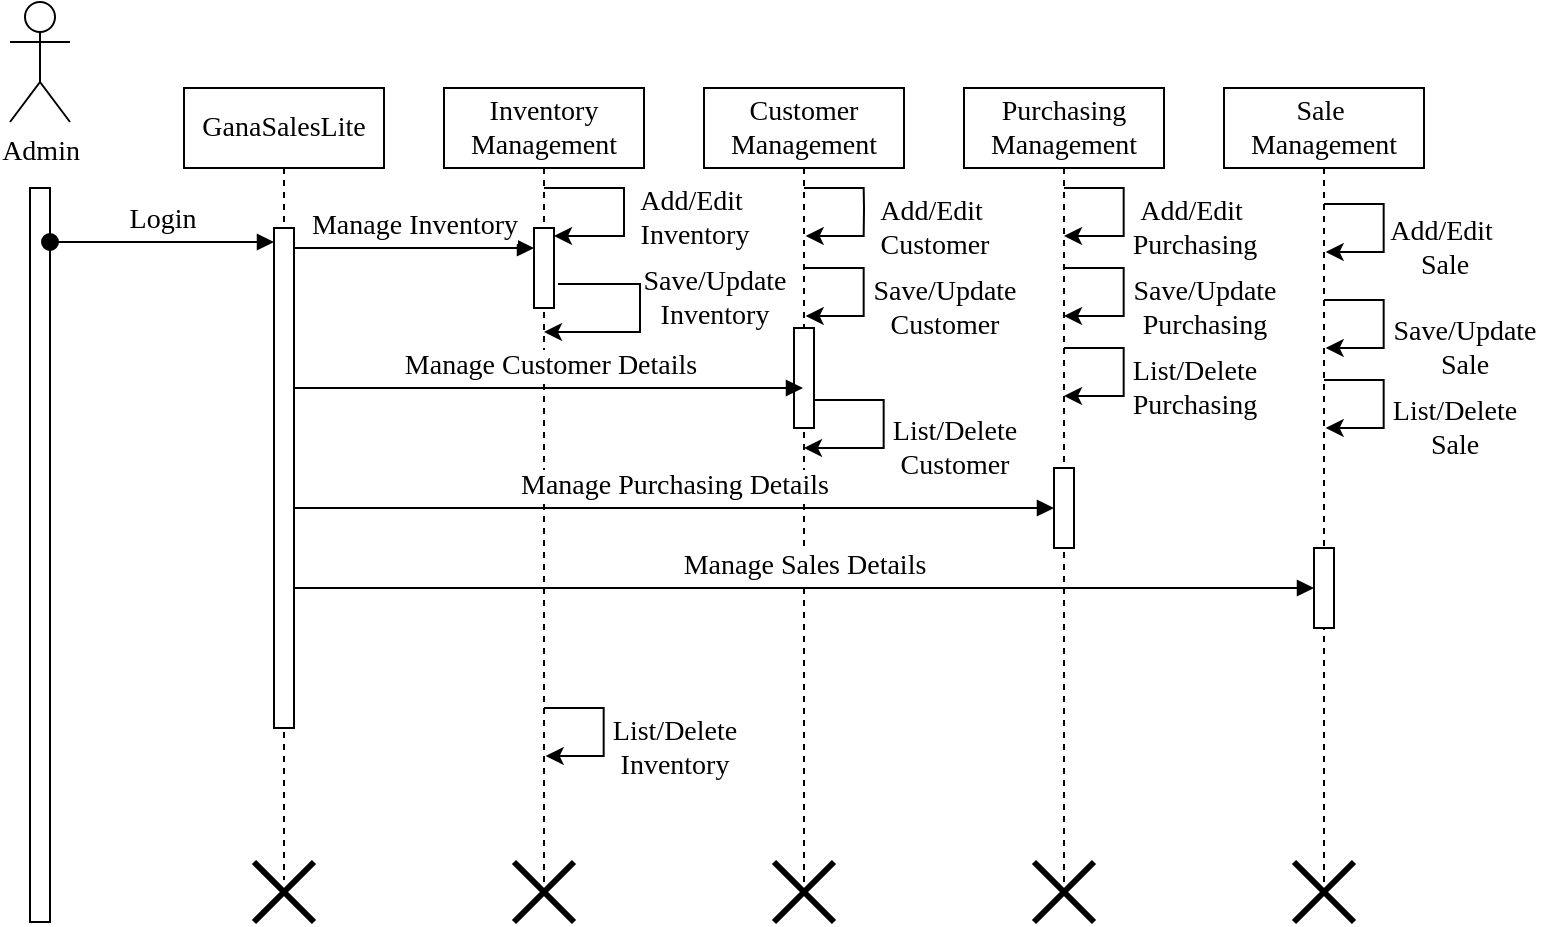 <mxfile version="27.1.4">
  <diagram name="Page-1" id="kN0vJSzP7hla3xJ3QHGN">
    <mxGraphModel dx="1048" dy="620" grid="1" gridSize="10" guides="1" tooltips="1" connect="1" arrows="1" fold="1" page="1" pageScale="1" pageWidth="850" pageHeight="1100" math="0" shadow="0">
      <root>
        <mxCell id="0" />
        <mxCell id="1" parent="0" />
        <mxCell id="uZxjk2ptFaiyLhCvUpz8-1" value="GanaSalesLite" style="shape=umlLifeline;perimeter=lifelinePerimeter;whiteSpace=wrap;html=1;container=0;dropTarget=0;collapsible=0;recursiveResize=0;outlineConnect=0;portConstraint=eastwest;newEdgeStyle={&quot;edgeStyle&quot;:&quot;elbowEdgeStyle&quot;,&quot;elbow&quot;:&quot;vertical&quot;,&quot;curved&quot;:0,&quot;rounded&quot;:0};fontFamily=Times New Roman;fontSize=14;" vertex="1" parent="1">
          <mxGeometry x="197" y="93" width="100" height="396" as="geometry" />
        </mxCell>
        <mxCell id="uZxjk2ptFaiyLhCvUpz8-2" value="" style="html=1;points=[];perimeter=orthogonalPerimeter;outlineConnect=0;targetShapes=umlLifeline;portConstraint=eastwest;newEdgeStyle={&quot;edgeStyle&quot;:&quot;elbowEdgeStyle&quot;,&quot;elbow&quot;:&quot;vertical&quot;,&quot;curved&quot;:0,&quot;rounded&quot;:0};fontFamily=Times New Roman;fontSize=14;" vertex="1" parent="uZxjk2ptFaiyLhCvUpz8-1">
          <mxGeometry x="45" y="70" width="10" height="250" as="geometry" />
        </mxCell>
        <mxCell id="uZxjk2ptFaiyLhCvUpz8-4" value="Inventory Management" style="shape=umlLifeline;perimeter=lifelinePerimeter;whiteSpace=wrap;html=1;container=0;dropTarget=0;collapsible=0;recursiveResize=0;outlineConnect=0;portConstraint=eastwest;newEdgeStyle={&quot;edgeStyle&quot;:&quot;elbowEdgeStyle&quot;,&quot;elbow&quot;:&quot;vertical&quot;,&quot;curved&quot;:0,&quot;rounded&quot;:0};fontFamily=Times New Roman;fontSize=14;" vertex="1" parent="1">
          <mxGeometry x="327" y="93" width="100" height="400" as="geometry" />
        </mxCell>
        <mxCell id="uZxjk2ptFaiyLhCvUpz8-5" value="" style="html=1;points=[];perimeter=orthogonalPerimeter;outlineConnect=0;targetShapes=umlLifeline;portConstraint=eastwest;newEdgeStyle={&quot;edgeStyle&quot;:&quot;elbowEdgeStyle&quot;,&quot;elbow&quot;:&quot;vertical&quot;,&quot;curved&quot;:0,&quot;rounded&quot;:0};fontFamily=Times New Roman;fontSize=14;" vertex="1" parent="uZxjk2ptFaiyLhCvUpz8-4">
          <mxGeometry x="45" y="70" width="10" height="40" as="geometry" />
        </mxCell>
        <mxCell id="uZxjk2ptFaiyLhCvUpz8-16" value="" style="endArrow=classic;html=1;rounded=0;fontFamily=Times New Roman;fontSize=14;" edge="1" parent="uZxjk2ptFaiyLhCvUpz8-4" source="uZxjk2ptFaiyLhCvUpz8-4" target="uZxjk2ptFaiyLhCvUpz8-5">
          <mxGeometry width="50" height="50" relative="1" as="geometry">
            <mxPoint x="60.167" y="50" as="sourcePoint" />
            <mxPoint x="120" y="80" as="targetPoint" />
            <Array as="points">
              <mxPoint x="90" y="50" />
              <mxPoint x="90" y="74" />
            </Array>
          </mxGeometry>
        </mxCell>
        <mxCell id="uZxjk2ptFaiyLhCvUpz8-6" value="Manage Inventory" style="html=1;verticalAlign=bottom;endArrow=block;edgeStyle=elbowEdgeStyle;elbow=vertical;curved=0;rounded=0;fontFamily=Times New Roman;fontSize=14;" edge="1" parent="1" source="uZxjk2ptFaiyLhCvUpz8-2" target="uZxjk2ptFaiyLhCvUpz8-5">
          <mxGeometry relative="1" as="geometry">
            <mxPoint x="332" y="183" as="sourcePoint" />
            <Array as="points">
              <mxPoint x="317" y="173" />
            </Array>
          </mxGeometry>
        </mxCell>
        <mxCell id="uZxjk2ptFaiyLhCvUpz8-7" value="Customer Management" style="shape=umlLifeline;perimeter=lifelinePerimeter;whiteSpace=wrap;html=1;container=0;dropTarget=0;collapsible=0;recursiveResize=0;outlineConnect=0;portConstraint=eastwest;newEdgeStyle={&quot;edgeStyle&quot;:&quot;elbowEdgeStyle&quot;,&quot;elbow&quot;:&quot;vertical&quot;,&quot;curved&quot;:0,&quot;rounded&quot;:0};fontFamily=Times New Roman;fontSize=14;" vertex="1" parent="1">
          <mxGeometry x="457" y="93" width="100" height="400" as="geometry" />
        </mxCell>
        <mxCell id="uZxjk2ptFaiyLhCvUpz8-8" value="" style="html=1;points=[];perimeter=orthogonalPerimeter;outlineConnect=0;targetShapes=umlLifeline;portConstraint=eastwest;newEdgeStyle={&quot;edgeStyle&quot;:&quot;elbowEdgeStyle&quot;,&quot;elbow&quot;:&quot;vertical&quot;,&quot;curved&quot;:0,&quot;rounded&quot;:0};fontFamily=Times New Roman;fontSize=14;" vertex="1" parent="uZxjk2ptFaiyLhCvUpz8-7">
          <mxGeometry x="45" y="120" width="10" height="50" as="geometry" />
        </mxCell>
        <mxCell id="uZxjk2ptFaiyLhCvUpz8-9" value="" style="endArrow=classic;html=1;rounded=0;fontFamily=Times New Roman;fontSize=14;" edge="1" parent="uZxjk2ptFaiyLhCvUpz8-7" source="uZxjk2ptFaiyLhCvUpz8-8" target="uZxjk2ptFaiyLhCvUpz8-7">
          <mxGeometry width="50" height="50" relative="1" as="geometry">
            <mxPoint x="60" y="156" as="sourcePoint" />
            <mxPoint x="60" y="180" as="targetPoint" />
            <Array as="points">
              <mxPoint x="89.833" y="156" />
              <mxPoint x="89.833" y="180" />
            </Array>
          </mxGeometry>
        </mxCell>
        <mxCell id="uZxjk2ptFaiyLhCvUpz8-10" value="Purchasing Management" style="shape=umlLifeline;perimeter=lifelinePerimeter;whiteSpace=wrap;html=1;container=0;dropTarget=0;collapsible=0;recursiveResize=0;outlineConnect=0;portConstraint=eastwest;newEdgeStyle={&quot;edgeStyle&quot;:&quot;elbowEdgeStyle&quot;,&quot;elbow&quot;:&quot;vertical&quot;,&quot;curved&quot;:0,&quot;rounded&quot;:0};fontFamily=Times New Roman;fontSize=14;" vertex="1" parent="1">
          <mxGeometry x="587" y="93" width="100" height="400" as="geometry" />
        </mxCell>
        <mxCell id="uZxjk2ptFaiyLhCvUpz8-11" value="" style="html=1;points=[];perimeter=orthogonalPerimeter;outlineConnect=0;targetShapes=umlLifeline;portConstraint=eastwest;newEdgeStyle={&quot;edgeStyle&quot;:&quot;elbowEdgeStyle&quot;,&quot;elbow&quot;:&quot;vertical&quot;,&quot;curved&quot;:0,&quot;rounded&quot;:0};fontFamily=Times New Roman;fontSize=14;" vertex="1" parent="uZxjk2ptFaiyLhCvUpz8-10">
          <mxGeometry x="45" y="190" width="10" height="40" as="geometry" />
        </mxCell>
        <mxCell id="uZxjk2ptFaiyLhCvUpz8-12" value="Sale&amp;nbsp;&lt;div&gt;Management&lt;/div&gt;" style="shape=umlLifeline;perimeter=lifelinePerimeter;whiteSpace=wrap;html=1;container=0;dropTarget=0;collapsible=0;recursiveResize=0;outlineConnect=0;portConstraint=eastwest;newEdgeStyle={&quot;edgeStyle&quot;:&quot;elbowEdgeStyle&quot;,&quot;elbow&quot;:&quot;vertical&quot;,&quot;curved&quot;:0,&quot;rounded&quot;:0};fontFamily=Times New Roman;fontSize=14;" vertex="1" parent="1">
          <mxGeometry x="717" y="93" width="100" height="400" as="geometry" />
        </mxCell>
        <mxCell id="uZxjk2ptFaiyLhCvUpz8-13" value="" style="html=1;points=[];perimeter=orthogonalPerimeter;outlineConnect=0;targetShapes=umlLifeline;portConstraint=eastwest;newEdgeStyle={&quot;edgeStyle&quot;:&quot;elbowEdgeStyle&quot;,&quot;elbow&quot;:&quot;vertical&quot;,&quot;curved&quot;:0,&quot;rounded&quot;:0};fontFamily=Times New Roman;fontSize=14;" vertex="1" parent="uZxjk2ptFaiyLhCvUpz8-12">
          <mxGeometry x="45" y="230" width="10" height="40" as="geometry" />
        </mxCell>
        <mxCell id="uZxjk2ptFaiyLhCvUpz8-17" value="" style="endArrow=classic;html=1;rounded=0;entryX=0.507;entryY=0.184;entryDx=0;entryDy=0;entryPerimeter=0;fontFamily=Times New Roman;fontSize=14;" edge="1" parent="1">
          <mxGeometry width="50" height="50" relative="1" as="geometry">
            <mxPoint x="507" y="183" as="sourcePoint" />
            <mxPoint x="507.833" y="207" as="targetPoint" />
            <Array as="points">
              <mxPoint x="536.833" y="183" />
              <mxPoint x="536.833" y="207" />
            </Array>
          </mxGeometry>
        </mxCell>
        <mxCell id="uZxjk2ptFaiyLhCvUpz8-18" value="" style="endArrow=classic;html=1;rounded=0;entryX=0.507;entryY=0.184;entryDx=0;entryDy=0;entryPerimeter=0;fontFamily=Times New Roman;fontSize=14;" edge="1" parent="1">
          <mxGeometry width="50" height="50" relative="1" as="geometry">
            <mxPoint x="507" y="143" as="sourcePoint" />
            <mxPoint x="507.833" y="167" as="targetPoint" />
            <Array as="points">
              <mxPoint x="536.833" y="143" />
              <mxPoint x="537" y="153" />
              <mxPoint x="536.833" y="167" />
            </Array>
          </mxGeometry>
        </mxCell>
        <mxCell id="uZxjk2ptFaiyLhCvUpz8-19" value="" style="endArrow=classic;html=1;rounded=0;entryX=0.507;entryY=0.184;entryDx=0;entryDy=0;entryPerimeter=0;fontFamily=Times New Roman;fontSize=14;" edge="1" parent="1">
          <mxGeometry width="50" height="50" relative="1" as="geometry">
            <mxPoint x="377" y="403" as="sourcePoint" />
            <mxPoint x="377.833" y="427" as="targetPoint" />
            <Array as="points">
              <mxPoint x="406.833" y="403" />
              <mxPoint x="406.833" y="427" />
            </Array>
          </mxGeometry>
        </mxCell>
        <mxCell id="uZxjk2ptFaiyLhCvUpz8-20" value="" style="endArrow=classic;html=1;rounded=0;fontFamily=Times New Roman;fontSize=14;" edge="1" parent="1" target="uZxjk2ptFaiyLhCvUpz8-10">
          <mxGeometry width="50" height="50" relative="1" as="geometry">
            <mxPoint x="637" y="223" as="sourcePoint" />
            <mxPoint x="637.833" y="247" as="targetPoint" />
            <Array as="points">
              <mxPoint x="666.833" y="223" />
              <mxPoint x="666.833" y="247" />
            </Array>
          </mxGeometry>
        </mxCell>
        <mxCell id="uZxjk2ptFaiyLhCvUpz8-21" value="" style="endArrow=classic;html=1;rounded=0;fontFamily=Times New Roman;fontSize=14;" edge="1" parent="1" target="uZxjk2ptFaiyLhCvUpz8-10">
          <mxGeometry width="50" height="50" relative="1" as="geometry">
            <mxPoint x="637" y="183" as="sourcePoint" />
            <mxPoint x="637.833" y="207" as="targetPoint" />
            <Array as="points">
              <mxPoint x="666.833" y="183" />
              <mxPoint x="666.833" y="207" />
            </Array>
          </mxGeometry>
        </mxCell>
        <mxCell id="uZxjk2ptFaiyLhCvUpz8-22" value="" style="endArrow=classic;html=1;rounded=0;fontFamily=Times New Roman;fontSize=14;" edge="1" parent="1" target="uZxjk2ptFaiyLhCvUpz8-10">
          <mxGeometry width="50" height="50" relative="1" as="geometry">
            <mxPoint x="637" y="143" as="sourcePoint" />
            <mxPoint x="647" y="163" as="targetPoint" />
            <Array as="points">
              <mxPoint x="666.833" y="143" />
              <mxPoint x="666.833" y="167" />
            </Array>
          </mxGeometry>
        </mxCell>
        <mxCell id="uZxjk2ptFaiyLhCvUpz8-23" value="Manage Customer Details" style="html=1;verticalAlign=bottom;endArrow=block;edgeStyle=elbowEdgeStyle;elbow=vertical;curved=0;rounded=0;fontFamily=Times New Roman;fontSize=14;" edge="1" parent="1" source="uZxjk2ptFaiyLhCvUpz8-2" target="uZxjk2ptFaiyLhCvUpz8-7">
          <mxGeometry relative="1" as="geometry">
            <mxPoint x="257" y="243" as="sourcePoint" />
            <Array as="points">
              <mxPoint x="322" y="243" />
            </Array>
            <mxPoint x="387" y="243" as="targetPoint" />
          </mxGeometry>
        </mxCell>
        <mxCell id="uZxjk2ptFaiyLhCvUpz8-24" value="Manage Purchasing Details" style="html=1;verticalAlign=bottom;endArrow=block;edgeStyle=elbowEdgeStyle;elbow=vertical;curved=0;rounded=0;fontFamily=Times New Roman;fontSize=14;" edge="1" parent="1" source="uZxjk2ptFaiyLhCvUpz8-2" target="uZxjk2ptFaiyLhCvUpz8-11">
          <mxGeometry relative="1" as="geometry">
            <mxPoint x="249.5" y="303" as="sourcePoint" />
            <Array as="points">
              <mxPoint x="319.5" y="303" />
            </Array>
            <mxPoint x="524.5" y="303" as="targetPoint" />
          </mxGeometry>
        </mxCell>
        <mxCell id="uZxjk2ptFaiyLhCvUpz8-25" value="Manage Sales Details" style="html=1;verticalAlign=bottom;endArrow=block;edgeStyle=elbowEdgeStyle;elbow=vertical;curved=0;rounded=0;fontFamily=Times New Roman;fontSize=14;" edge="1" parent="1" source="uZxjk2ptFaiyLhCvUpz8-2" target="uZxjk2ptFaiyLhCvUpz8-13">
          <mxGeometry relative="1" as="geometry">
            <mxPoint x="257" y="343" as="sourcePoint" />
            <Array as="points">
              <mxPoint x="327" y="343" />
            </Array>
            <mxPoint x="532" y="343" as="targetPoint" />
          </mxGeometry>
        </mxCell>
        <mxCell id="uZxjk2ptFaiyLhCvUpz8-27" value="" style="endArrow=classic;html=1;rounded=0;entryX=0.507;entryY=0.184;entryDx=0;entryDy=0;entryPerimeter=0;fontFamily=Times New Roman;fontSize=14;" edge="1" parent="1">
          <mxGeometry width="50" height="50" relative="1" as="geometry">
            <mxPoint x="767" y="239" as="sourcePoint" />
            <mxPoint x="767.833" y="263" as="targetPoint" />
            <Array as="points">
              <mxPoint x="796.833" y="239" />
              <mxPoint x="796.833" y="263" />
            </Array>
          </mxGeometry>
        </mxCell>
        <mxCell id="uZxjk2ptFaiyLhCvUpz8-28" value="" style="endArrow=classic;html=1;rounded=0;entryX=0.507;entryY=0.184;entryDx=0;entryDy=0;entryPerimeter=0;fontFamily=Times New Roman;fontSize=14;" edge="1" parent="1">
          <mxGeometry width="50" height="50" relative="1" as="geometry">
            <mxPoint x="767" y="199" as="sourcePoint" />
            <mxPoint x="767.833" y="223" as="targetPoint" />
            <Array as="points">
              <mxPoint x="796.833" y="199" />
              <mxPoint x="796.833" y="223" />
            </Array>
          </mxGeometry>
        </mxCell>
        <mxCell id="uZxjk2ptFaiyLhCvUpz8-32" value="" style="endArrow=classic;html=1;rounded=0;entryX=0.507;entryY=0.184;entryDx=0;entryDy=0;entryPerimeter=0;fontFamily=Times New Roman;fontSize=14;" edge="1" parent="1">
          <mxGeometry width="50" height="50" relative="1" as="geometry">
            <mxPoint x="767" y="151" as="sourcePoint" />
            <mxPoint x="767.833" y="175" as="targetPoint" />
            <Array as="points">
              <mxPoint x="796.833" y="151" />
              <mxPoint x="796.833" y="175" />
            </Array>
          </mxGeometry>
        </mxCell>
        <mxCell id="uZxjk2ptFaiyLhCvUpz8-33" value="Add/Edit&amp;nbsp;&lt;div&gt;Inventory&lt;/div&gt;" style="text;html=1;align=center;verticalAlign=middle;resizable=0;points=[];autosize=1;strokeColor=none;fillColor=none;fontFamily=Times New Roman;fontSize=14;" vertex="1" parent="1">
          <mxGeometry x="412" y="133" width="80" height="50" as="geometry" />
        </mxCell>
        <mxCell id="uZxjk2ptFaiyLhCvUpz8-34" value="Add/Edit&amp;nbsp;&lt;div&gt;Customer&lt;/div&gt;" style="text;html=1;align=center;verticalAlign=middle;resizable=0;points=[];autosize=1;strokeColor=none;fillColor=none;fontFamily=Times New Roman;fontSize=14;" vertex="1" parent="1">
          <mxGeometry x="532" y="138" width="80" height="50" as="geometry" />
        </mxCell>
        <mxCell id="uZxjk2ptFaiyLhCvUpz8-35" value="Save/Update&lt;div&gt;Sale&lt;/div&gt;" style="text;html=1;align=center;verticalAlign=middle;resizable=0;points=[];autosize=1;strokeColor=none;fillColor=none;fontFamily=Times New Roman;fontSize=14;" vertex="1" parent="1">
          <mxGeometry x="787" y="198" width="100" height="50" as="geometry" />
        </mxCell>
        <mxCell id="uZxjk2ptFaiyLhCvUpz8-36" value="Add/Edit&amp;nbsp;&lt;div&gt;Sale&lt;/div&gt;" style="text;html=1;align=center;verticalAlign=middle;resizable=0;points=[];autosize=1;strokeColor=none;fillColor=none;fontFamily=Times New Roman;fontSize=14;" vertex="1" parent="1">
          <mxGeometry x="787" y="148" width="80" height="50" as="geometry" />
        </mxCell>
        <mxCell id="uZxjk2ptFaiyLhCvUpz8-37" value="Save/Update&lt;div&gt;Customer&lt;/div&gt;" style="text;html=1;align=center;verticalAlign=middle;resizable=0;points=[];autosize=1;strokeColor=none;fillColor=none;fontFamily=Times New Roman;fontSize=14;" vertex="1" parent="1">
          <mxGeometry x="527" y="178" width="100" height="50" as="geometry" />
        </mxCell>
        <mxCell id="uZxjk2ptFaiyLhCvUpz8-38" value="List/Delete&lt;div&gt;Purchasing&lt;/div&gt;" style="text;html=1;align=center;verticalAlign=middle;resizable=0;points=[];autosize=1;strokeColor=none;fillColor=none;fontFamily=Times New Roman;fontSize=14;" vertex="1" parent="1">
          <mxGeometry x="657" y="218" width="90" height="50" as="geometry" />
        </mxCell>
        <mxCell id="uZxjk2ptFaiyLhCvUpz8-39" value="Save/Update&lt;div&gt;Purchasing&lt;/div&gt;" style="text;html=1;align=center;verticalAlign=middle;resizable=0;points=[];autosize=1;strokeColor=none;fillColor=none;fontFamily=Times New Roman;fontSize=14;" vertex="1" parent="1">
          <mxGeometry x="657" y="178" width="100" height="50" as="geometry" />
        </mxCell>
        <mxCell id="uZxjk2ptFaiyLhCvUpz8-40" value="Add/Edit&amp;nbsp;&lt;div&gt;Purchasing&lt;/div&gt;" style="text;html=1;align=center;verticalAlign=middle;resizable=0;points=[];autosize=1;strokeColor=none;fillColor=none;fontFamily=Times New Roman;fontSize=14;" vertex="1" parent="1">
          <mxGeometry x="657" y="138" width="90" height="50" as="geometry" />
        </mxCell>
        <mxCell id="uZxjk2ptFaiyLhCvUpz8-44" value="List/Delete&lt;div&gt;Sale&lt;/div&gt;" style="text;html=1;align=center;verticalAlign=middle;resizable=0;points=[];autosize=1;strokeColor=none;fillColor=none;fontFamily=Times New Roman;fontSize=14;" vertex="1" parent="1">
          <mxGeometry x="787" y="238" width="90" height="50" as="geometry" />
        </mxCell>
        <mxCell id="uZxjk2ptFaiyLhCvUpz8-45" value="List/Delete&lt;div&gt;Customer&lt;/div&gt;" style="text;html=1;align=center;verticalAlign=middle;resizable=0;points=[];autosize=1;strokeColor=none;fillColor=none;fontFamily=Times New Roman;fontSize=14;" vertex="1" parent="1">
          <mxGeometry x="537" y="248" width="90" height="50" as="geometry" />
        </mxCell>
        <mxCell id="uZxjk2ptFaiyLhCvUpz8-46" value="List/Delete&lt;div&gt;Inventory&lt;/div&gt;" style="text;html=1;align=center;verticalAlign=middle;resizable=0;points=[];autosize=1;strokeColor=none;fillColor=none;fontFamily=Times New Roman;fontSize=14;" vertex="1" parent="1">
          <mxGeometry x="397" y="398" width="90" height="50" as="geometry" />
        </mxCell>
        <mxCell id="uZxjk2ptFaiyLhCvUpz8-47" value="Admin" style="shape=umlActor;verticalLabelPosition=bottom;verticalAlign=top;html=1;outlineConnect=0;fontFamily=Times New Roman;fontSize=14;" vertex="1" parent="1">
          <mxGeometry x="110" y="50" width="30" height="60" as="geometry" />
        </mxCell>
        <mxCell id="uZxjk2ptFaiyLhCvUpz8-48" value="" style="html=1;points=[[0,0,0,0,5],[0,1,0,0,-5],[1,0,0,0,5],[1,1,0,0,-5]];perimeter=orthogonalPerimeter;outlineConnect=0;targetShapes=umlLifeline;portConstraint=eastwest;newEdgeStyle={&quot;curved&quot;:0,&quot;rounded&quot;:0};fontFamily=Times New Roman;fontSize=14;" vertex="1" parent="1">
          <mxGeometry x="120" y="143" width="10" height="367" as="geometry" />
        </mxCell>
        <mxCell id="uZxjk2ptFaiyLhCvUpz8-49" value="" style="shape=umlDestroy;whiteSpace=wrap;html=1;strokeWidth=3;targetShapes=umlLifeline;fontFamily=Times New Roman;fontSize=14;" vertex="1" parent="1">
          <mxGeometry x="232" y="480" width="30" height="30" as="geometry" />
        </mxCell>
        <mxCell id="uZxjk2ptFaiyLhCvUpz8-51" value="" style="shape=umlDestroy;whiteSpace=wrap;html=1;strokeWidth=3;targetShapes=umlLifeline;fontFamily=Times New Roman;fontSize=14;" vertex="1" parent="1">
          <mxGeometry x="362" y="480" width="30" height="30" as="geometry" />
        </mxCell>
        <mxCell id="uZxjk2ptFaiyLhCvUpz8-52" value="" style="shape=umlDestroy;whiteSpace=wrap;html=1;strokeWidth=3;targetShapes=umlLifeline;fontFamily=Times New Roman;fontSize=14;" vertex="1" parent="1">
          <mxGeometry x="492" y="480" width="30" height="30" as="geometry" />
        </mxCell>
        <mxCell id="uZxjk2ptFaiyLhCvUpz8-53" value="" style="shape=umlDestroy;whiteSpace=wrap;html=1;strokeWidth=3;targetShapes=umlLifeline;fontFamily=Times New Roman;fontSize=14;" vertex="1" parent="1">
          <mxGeometry x="622" y="480" width="30" height="30" as="geometry" />
        </mxCell>
        <mxCell id="uZxjk2ptFaiyLhCvUpz8-54" value="" style="shape=umlDestroy;whiteSpace=wrap;html=1;strokeWidth=3;targetShapes=umlLifeline;fontFamily=Times New Roman;fontSize=14;" vertex="1" parent="1">
          <mxGeometry x="752" y="480" width="30" height="30" as="geometry" />
        </mxCell>
        <mxCell id="uZxjk2ptFaiyLhCvUpz8-3" value="Login" style="html=1;verticalAlign=bottom;startArrow=oval;endArrow=block;startSize=8;edgeStyle=elbowEdgeStyle;elbow=vertical;curved=0;rounded=0;fontFamily=Times New Roman;fontSize=14;" edge="1" parent="1" target="uZxjk2ptFaiyLhCvUpz8-2" source="uZxjk2ptFaiyLhCvUpz8-48">
          <mxGeometry relative="1" as="geometry">
            <mxPoint x="140" y="170" as="sourcePoint" />
            <Array as="points">
              <mxPoint x="180" y="170" />
            </Array>
          </mxGeometry>
        </mxCell>
        <mxCell id="uZxjk2ptFaiyLhCvUpz8-59" value="Save/Update&lt;div&gt;Inventory&lt;/div&gt;" style="text;html=1;align=center;verticalAlign=middle;resizable=0;points=[];autosize=1;strokeColor=none;fillColor=none;fontFamily=Times New Roman;fontSize=14;" vertex="1" parent="1">
          <mxGeometry x="412" y="173" width="100" height="50" as="geometry" />
        </mxCell>
        <mxCell id="uZxjk2ptFaiyLhCvUpz8-60" value="" style="endArrow=classic;html=1;rounded=0;fontFamily=Times New Roman;fontSize=14;" edge="1" parent="1" target="uZxjk2ptFaiyLhCvUpz8-4">
          <mxGeometry width="50" height="50" relative="1" as="geometry">
            <mxPoint x="384" y="191" as="sourcePoint" />
            <mxPoint x="386" y="215" as="targetPoint" />
            <Array as="points">
              <mxPoint x="425" y="191" />
              <mxPoint x="425" y="215" />
            </Array>
          </mxGeometry>
        </mxCell>
      </root>
    </mxGraphModel>
  </diagram>
</mxfile>
